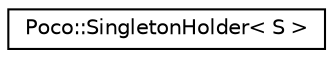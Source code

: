 digraph "Graphical Class Hierarchy"
{
 // LATEX_PDF_SIZE
  edge [fontname="Helvetica",fontsize="10",labelfontname="Helvetica",labelfontsize="10"];
  node [fontname="Helvetica",fontsize="10",shape=record];
  rankdir="LR";
  Node0 [label="Poco::SingletonHolder\< S \>",height=0.2,width=0.4,color="black", fillcolor="white", style="filled",URL="$classPoco_1_1SingletonHolder.html",tooltip=" "];
}
